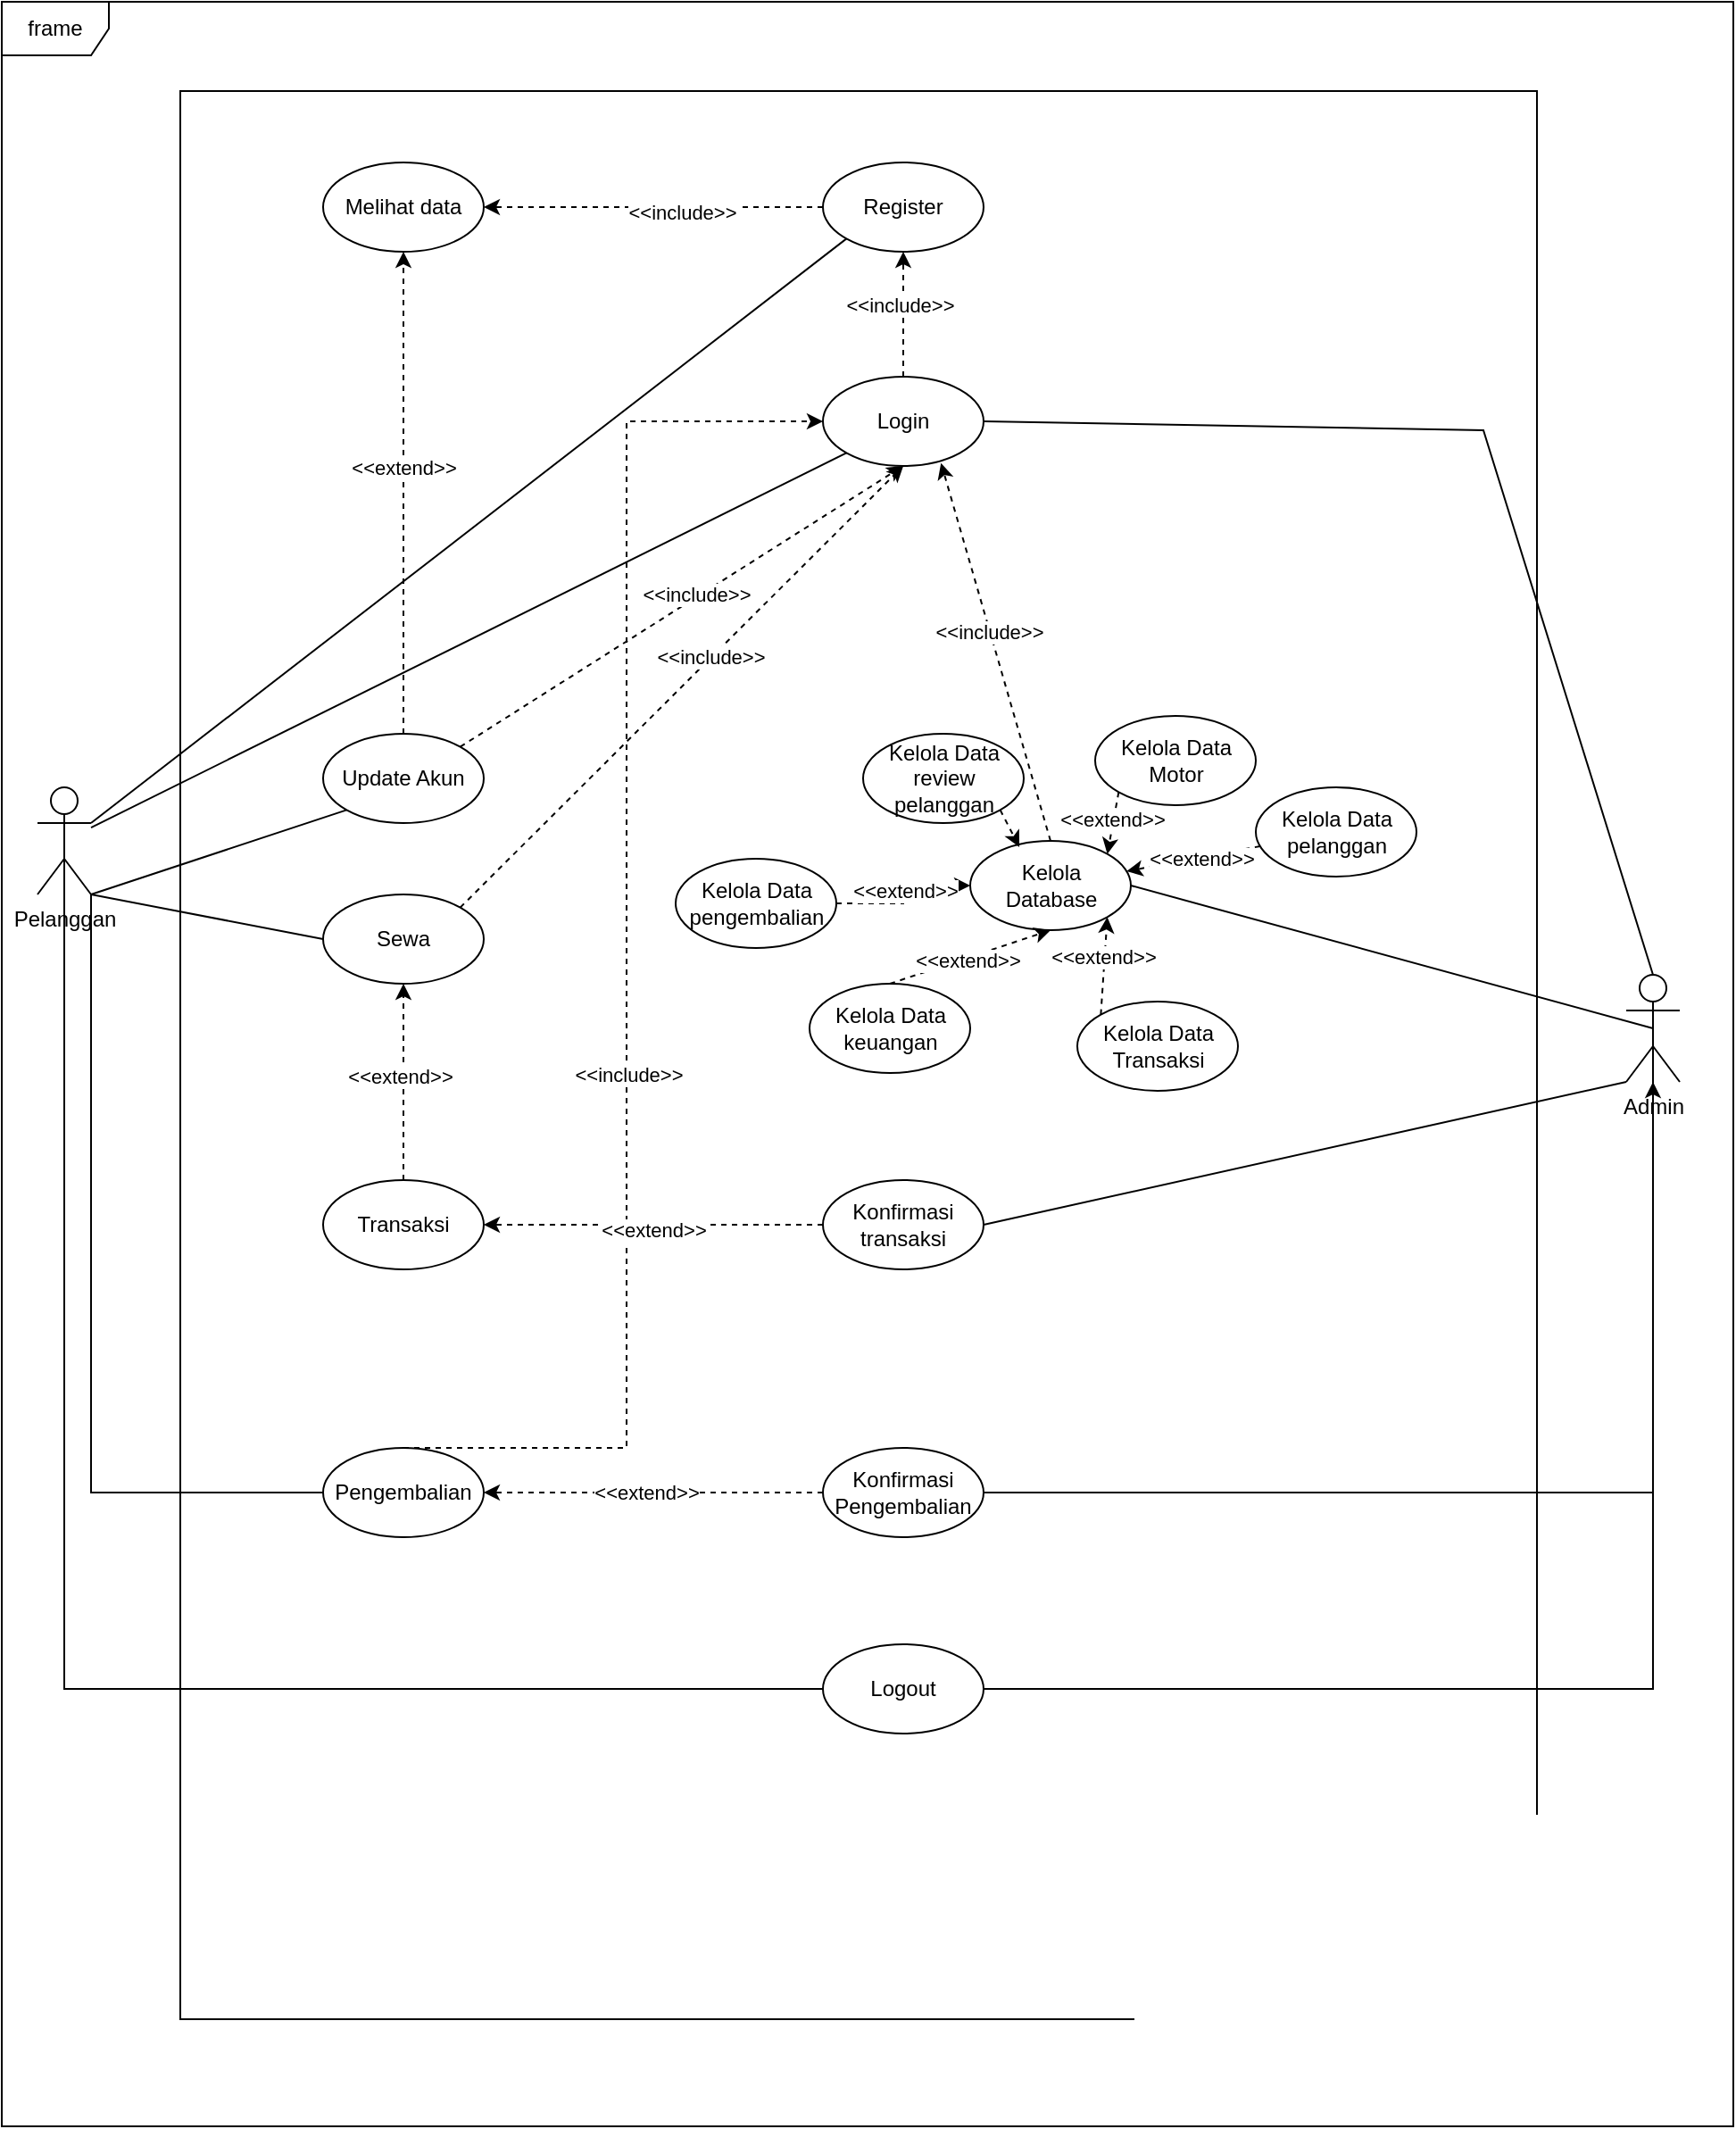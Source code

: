 <mxfile version="24.0.8" type="device">
  <diagram name="Page-1" id="hxpdRI3tjbC8Wo9Y-EgC">
    <mxGraphModel dx="2594" dy="2184" grid="1" gridSize="10" guides="1" tooltips="1" connect="1" arrows="1" fold="1" page="1" pageScale="1" pageWidth="850" pageHeight="1100" math="0" shadow="0">
      <root>
        <mxCell id="0" />
        <mxCell id="1" parent="0" />
        <mxCell id="-FXFX23JRfRhXPaG4-Ew-3" value="" style="rounded=0;whiteSpace=wrap;html=1;" parent="1" vertex="1">
          <mxGeometry x="70" y="-90" width="760" height="1080" as="geometry" />
        </mxCell>
        <mxCell id="-FXFX23JRfRhXPaG4-Ew-1" value="frame" style="shape=umlFrame;whiteSpace=wrap;html=1;pointerEvents=0;" parent="1" vertex="1">
          <mxGeometry x="-30" y="-140" width="970" height="1190" as="geometry" />
        </mxCell>
        <mxCell id="-FXFX23JRfRhXPaG4-Ew-23" style="rounded=0;orthogonalLoop=1;jettySize=auto;html=1;exitX=1;exitY=1;exitDx=0;exitDy=0;exitPerimeter=0;entryX=0;entryY=1;entryDx=0;entryDy=0;endArrow=none;endFill=0;" parent="1" source="-FXFX23JRfRhXPaG4-Ew-4" target="-FXFX23JRfRhXPaG4-Ew-22" edge="1">
          <mxGeometry relative="1" as="geometry" />
        </mxCell>
        <mxCell id="-FXFX23JRfRhXPaG4-Ew-28" style="rounded=0;orthogonalLoop=1;jettySize=auto;html=1;exitX=1;exitY=1;exitDx=0;exitDy=0;exitPerimeter=0;entryX=0;entryY=0.5;entryDx=0;entryDy=0;endArrow=none;endFill=0;" parent="1" source="-FXFX23JRfRhXPaG4-Ew-4" target="-FXFX23JRfRhXPaG4-Ew-27" edge="1">
          <mxGeometry relative="1" as="geometry" />
        </mxCell>
        <mxCell id="krt4qQJrUVbehCx3iExs-2" style="edgeStyle=orthogonalEdgeStyle;rounded=0;orthogonalLoop=1;jettySize=auto;html=1;exitX=1;exitY=1;exitDx=0;exitDy=0;exitPerimeter=0;entryX=0;entryY=0.5;entryDx=0;entryDy=0;endArrow=none;endFill=0;" edge="1" parent="1" source="-FXFX23JRfRhXPaG4-Ew-4" target="krt4qQJrUVbehCx3iExs-1">
          <mxGeometry relative="1" as="geometry" />
        </mxCell>
        <mxCell id="krt4qQJrUVbehCx3iExs-46" style="edgeStyle=orthogonalEdgeStyle;rounded=0;orthogonalLoop=1;jettySize=auto;html=1;exitX=0.5;exitY=0.5;exitDx=0;exitDy=0;exitPerimeter=0;entryX=0;entryY=0.5;entryDx=0;entryDy=0;endArrow=none;endFill=0;" edge="1" parent="1" source="-FXFX23JRfRhXPaG4-Ew-4" target="krt4qQJrUVbehCx3iExs-8">
          <mxGeometry relative="1" as="geometry">
            <Array as="points">
              <mxPoint x="5" y="805" />
            </Array>
          </mxGeometry>
        </mxCell>
        <mxCell id="-FXFX23JRfRhXPaG4-Ew-4" value="Pelanggan" style="shape=umlActor;verticalLabelPosition=bottom;verticalAlign=top;html=1;outlineConnect=0;" parent="1" vertex="1">
          <mxGeometry x="-10" y="300" width="30" height="60" as="geometry" />
        </mxCell>
        <mxCell id="-FXFX23JRfRhXPaG4-Ew-10" style="rounded=0;orthogonalLoop=1;jettySize=auto;html=1;exitX=0.5;exitY=0;exitDx=0;exitDy=0;exitPerimeter=0;startArrow=none;startFill=0;endArrow=none;endFill=0;entryX=1;entryY=0.5;entryDx=0;entryDy=0;" parent="1" source="-FXFX23JRfRhXPaG4-Ew-5" edge="1" target="-FXFX23JRfRhXPaG4-Ew-6">
          <mxGeometry relative="1" as="geometry">
            <mxPoint x="440" y="110" as="targetPoint" />
            <Array as="points">
              <mxPoint x="800" y="100" />
            </Array>
          </mxGeometry>
        </mxCell>
        <mxCell id="krt4qQJrUVbehCx3iExs-28" style="rounded=0;orthogonalLoop=1;jettySize=auto;html=1;exitX=0.5;exitY=0.5;exitDx=0;exitDy=0;exitPerimeter=0;entryX=1;entryY=0.5;entryDx=0;entryDy=0;endArrow=none;endFill=0;" edge="1" parent="1" source="-FXFX23JRfRhXPaG4-Ew-5" target="krt4qQJrUVbehCx3iExs-9">
          <mxGeometry relative="1" as="geometry" />
        </mxCell>
        <mxCell id="krt4qQJrUVbehCx3iExs-40" style="rounded=0;orthogonalLoop=1;jettySize=auto;html=1;exitX=0;exitY=1;exitDx=0;exitDy=0;exitPerimeter=0;entryX=1;entryY=0.5;entryDx=0;entryDy=0;endArrow=none;endFill=0;" edge="1" parent="1" source="-FXFX23JRfRhXPaG4-Ew-5" target="krt4qQJrUVbehCx3iExs-29">
          <mxGeometry relative="1" as="geometry" />
        </mxCell>
        <mxCell id="krt4qQJrUVbehCx3iExs-47" style="edgeStyle=orthogonalEdgeStyle;rounded=0;orthogonalLoop=1;jettySize=auto;html=1;exitX=0.5;exitY=0.5;exitDx=0;exitDy=0;exitPerimeter=0;entryX=1;entryY=0.5;entryDx=0;entryDy=0;endArrow=none;endFill=0;" edge="1" parent="1" source="-FXFX23JRfRhXPaG4-Ew-5" target="krt4qQJrUVbehCx3iExs-8">
          <mxGeometry relative="1" as="geometry">
            <Array as="points">
              <mxPoint x="895" y="805" />
            </Array>
          </mxGeometry>
        </mxCell>
        <mxCell id="-FXFX23JRfRhXPaG4-Ew-5" value="Admin" style="shape=umlActor;verticalLabelPosition=bottom;verticalAlign=top;html=1;outlineConnect=0;" parent="1" vertex="1">
          <mxGeometry x="880" y="405" width="30" height="60" as="geometry" />
        </mxCell>
        <mxCell id="-FXFX23JRfRhXPaG4-Ew-9" style="rounded=0;orthogonalLoop=1;jettySize=auto;html=1;exitX=0;exitY=1;exitDx=0;exitDy=0;endArrow=none;endFill=0;" parent="1" source="-FXFX23JRfRhXPaG4-Ew-6" target="-FXFX23JRfRhXPaG4-Ew-4" edge="1">
          <mxGeometry relative="1" as="geometry" />
        </mxCell>
        <mxCell id="-FXFX23JRfRhXPaG4-Ew-25" style="rounded=0;orthogonalLoop=1;jettySize=auto;html=1;exitX=0.5;exitY=0;exitDx=0;exitDy=0;entryX=0.5;entryY=1;entryDx=0;entryDy=0;dashed=1;" parent="1" source="-FXFX23JRfRhXPaG4-Ew-6" target="-FXFX23JRfRhXPaG4-Ew-11" edge="1">
          <mxGeometry relative="1" as="geometry" />
        </mxCell>
        <mxCell id="-FXFX23JRfRhXPaG4-Ew-26" value="&amp;lt;&amp;lt;include&amp;gt;&amp;gt;" style="edgeLabel;html=1;align=center;verticalAlign=middle;resizable=0;points=[];" parent="-FXFX23JRfRhXPaG4-Ew-25" vertex="1" connectable="0">
          <mxGeometry x="0.157" y="2" relative="1" as="geometry">
            <mxPoint as="offset" />
          </mxGeometry>
        </mxCell>
        <mxCell id="-FXFX23JRfRhXPaG4-Ew-6" value="&lt;div&gt;Login&lt;/div&gt;" style="ellipse;whiteSpace=wrap;html=1;" parent="1" vertex="1">
          <mxGeometry x="430" y="70" width="90" height="50" as="geometry" />
        </mxCell>
        <mxCell id="-FXFX23JRfRhXPaG4-Ew-20" style="rounded=0;orthogonalLoop=1;jettySize=auto;html=1;exitX=0;exitY=0.5;exitDx=0;exitDy=0;entryX=1;entryY=0.5;entryDx=0;entryDy=0;dashed=1;" parent="1" source="-FXFX23JRfRhXPaG4-Ew-11" target="-FXFX23JRfRhXPaG4-Ew-17" edge="1">
          <mxGeometry relative="1" as="geometry" />
        </mxCell>
        <mxCell id="-FXFX23JRfRhXPaG4-Ew-21" value="&amp;lt;&amp;lt;include&amp;gt;&amp;gt;" style="edgeLabel;html=1;align=center;verticalAlign=middle;resizable=0;points=[];" parent="-FXFX23JRfRhXPaG4-Ew-20" vertex="1" connectable="0">
          <mxGeometry x="-0.169" y="3" relative="1" as="geometry">
            <mxPoint as="offset" />
          </mxGeometry>
        </mxCell>
        <mxCell id="-FXFX23JRfRhXPaG4-Ew-11" value="&lt;div&gt;Register&lt;/div&gt;" style="ellipse;whiteSpace=wrap;html=1;" parent="1" vertex="1">
          <mxGeometry x="430" y="-50" width="90" height="50" as="geometry" />
        </mxCell>
        <mxCell id="-FXFX23JRfRhXPaG4-Ew-16" style="rounded=0;orthogonalLoop=1;jettySize=auto;html=1;exitX=1;exitY=0.333;exitDx=0;exitDy=0;exitPerimeter=0;entryX=0;entryY=1;entryDx=0;entryDy=0;endArrow=none;endFill=0;" parent="1" source="-FXFX23JRfRhXPaG4-Ew-4" target="-FXFX23JRfRhXPaG4-Ew-11" edge="1">
          <mxGeometry relative="1" as="geometry" />
        </mxCell>
        <mxCell id="-FXFX23JRfRhXPaG4-Ew-17" value="&lt;div&gt;Melihat data&lt;/div&gt;" style="ellipse;whiteSpace=wrap;html=1;" parent="1" vertex="1">
          <mxGeometry x="150" y="-50" width="90" height="50" as="geometry" />
        </mxCell>
        <mxCell id="-FXFX23JRfRhXPaG4-Ew-32" style="rounded=0;orthogonalLoop=1;jettySize=auto;html=1;exitX=1;exitY=0;exitDx=0;exitDy=0;entryX=0.5;entryY=1;entryDx=0;entryDy=0;dashed=1;" parent="1" source="-FXFX23JRfRhXPaG4-Ew-22" target="-FXFX23JRfRhXPaG4-Ew-6" edge="1">
          <mxGeometry relative="1" as="geometry" />
        </mxCell>
        <mxCell id="-FXFX23JRfRhXPaG4-Ew-34" value="&amp;lt;&amp;lt;include&amp;gt;&amp;gt;" style="edgeLabel;html=1;align=center;verticalAlign=middle;resizable=0;points=[];" parent="-FXFX23JRfRhXPaG4-Ew-32" vertex="1" connectable="0">
          <mxGeometry x="0.07" y="2" relative="1" as="geometry">
            <mxPoint as="offset" />
          </mxGeometry>
        </mxCell>
        <mxCell id="krt4qQJrUVbehCx3iExs-50" style="edgeStyle=orthogonalEdgeStyle;rounded=0;orthogonalLoop=1;jettySize=auto;html=1;entryX=0.5;entryY=1;entryDx=0;entryDy=0;dashed=1;" edge="1" parent="1" source="-FXFX23JRfRhXPaG4-Ew-22" target="-FXFX23JRfRhXPaG4-Ew-17">
          <mxGeometry relative="1" as="geometry" />
        </mxCell>
        <mxCell id="krt4qQJrUVbehCx3iExs-51" value="&amp;lt;&amp;lt;extend&amp;gt;&amp;gt;" style="edgeLabel;html=1;align=center;verticalAlign=middle;resizable=0;points=[];" vertex="1" connectable="0" parent="krt4qQJrUVbehCx3iExs-50">
          <mxGeometry x="0.112" relative="1" as="geometry">
            <mxPoint y="1" as="offset" />
          </mxGeometry>
        </mxCell>
        <mxCell id="-FXFX23JRfRhXPaG4-Ew-22" value="&lt;div&gt;Update Akun&lt;/div&gt;" style="ellipse;whiteSpace=wrap;html=1;" parent="1" vertex="1">
          <mxGeometry x="150" y="270" width="90" height="50" as="geometry" />
        </mxCell>
        <mxCell id="-FXFX23JRfRhXPaG4-Ew-35" style="rounded=0;orthogonalLoop=1;jettySize=auto;html=1;exitX=1;exitY=0;exitDx=0;exitDy=0;dashed=1;entryX=0.5;entryY=1;entryDx=0;entryDy=0;" parent="1" source="-FXFX23JRfRhXPaG4-Ew-27" edge="1" target="-FXFX23JRfRhXPaG4-Ew-6">
          <mxGeometry relative="1" as="geometry">
            <mxPoint x="400" y="130" as="targetPoint" />
          </mxGeometry>
        </mxCell>
        <mxCell id="-FXFX23JRfRhXPaG4-Ew-36" value="&amp;lt;&amp;lt;include&amp;gt;&amp;gt;" style="edgeLabel;html=1;align=center;verticalAlign=middle;resizable=0;points=[];" parent="-FXFX23JRfRhXPaG4-Ew-35" vertex="1" connectable="0">
          <mxGeometry x="0.129" y="1" relative="1" as="geometry">
            <mxPoint as="offset" />
          </mxGeometry>
        </mxCell>
        <mxCell id="-FXFX23JRfRhXPaG4-Ew-27" value="Sewa" style="ellipse;whiteSpace=wrap;html=1;" parent="1" vertex="1">
          <mxGeometry x="150" y="360" width="90" height="50" as="geometry" />
        </mxCell>
        <mxCell id="-FXFX23JRfRhXPaG4-Ew-30" style="edgeStyle=orthogonalEdgeStyle;rounded=0;orthogonalLoop=1;jettySize=auto;html=1;exitX=0.5;exitY=0;exitDx=0;exitDy=0;entryX=0.5;entryY=1;entryDx=0;entryDy=0;dashed=1;" parent="1" source="-FXFX23JRfRhXPaG4-Ew-29" target="-FXFX23JRfRhXPaG4-Ew-27" edge="1">
          <mxGeometry relative="1" as="geometry" />
        </mxCell>
        <mxCell id="-FXFX23JRfRhXPaG4-Ew-31" value="&amp;lt;&amp;lt;extend&amp;gt;&amp;gt;" style="edgeLabel;html=1;align=center;verticalAlign=middle;resizable=0;points=[];" parent="-FXFX23JRfRhXPaG4-Ew-30" vertex="1" connectable="0">
          <mxGeometry x="0.055" y="2" relative="1" as="geometry">
            <mxPoint as="offset" />
          </mxGeometry>
        </mxCell>
        <mxCell id="-FXFX23JRfRhXPaG4-Ew-29" value="&lt;div&gt;Transaksi&lt;/div&gt;" style="ellipse;whiteSpace=wrap;html=1;" parent="1" vertex="1">
          <mxGeometry x="150" y="520" width="90" height="50" as="geometry" />
        </mxCell>
        <mxCell id="krt4qQJrUVbehCx3iExs-44" style="edgeStyle=orthogonalEdgeStyle;rounded=0;orthogonalLoop=1;jettySize=auto;html=1;exitX=0.5;exitY=0;exitDx=0;exitDy=0;entryX=0;entryY=0.5;entryDx=0;entryDy=0;dashed=1;" edge="1" parent="1" source="krt4qQJrUVbehCx3iExs-1" target="-FXFX23JRfRhXPaG4-Ew-6">
          <mxGeometry relative="1" as="geometry">
            <Array as="points">
              <mxPoint x="320" y="670" />
              <mxPoint x="320" y="95" />
              <mxPoint x="425" y="95" />
            </Array>
          </mxGeometry>
        </mxCell>
        <mxCell id="krt4qQJrUVbehCx3iExs-45" value="&amp;lt;&amp;lt;include&amp;gt;&amp;gt;" style="edgeLabel;html=1;align=center;verticalAlign=middle;resizable=0;points=[];" vertex="1" connectable="0" parent="krt4qQJrUVbehCx3iExs-44">
          <mxGeometry x="-0.171" y="-1" relative="1" as="geometry">
            <mxPoint y="1" as="offset" />
          </mxGeometry>
        </mxCell>
        <mxCell id="krt4qQJrUVbehCx3iExs-1" value="&lt;div&gt;Pengembalian&lt;/div&gt;" style="ellipse;whiteSpace=wrap;html=1;" vertex="1" parent="1">
          <mxGeometry x="150" y="670" width="90" height="50" as="geometry" />
        </mxCell>
        <mxCell id="krt4qQJrUVbehCx3iExs-5" value="&amp;lt;&amp;lt;" style="edgeStyle=orthogonalEdgeStyle;rounded=0;orthogonalLoop=1;jettySize=auto;html=1;exitX=0;exitY=0.5;exitDx=0;exitDy=0;dashed=1;" edge="1" parent="1" source="krt4qQJrUVbehCx3iExs-3" target="krt4qQJrUVbehCx3iExs-1">
          <mxGeometry relative="1" as="geometry" />
        </mxCell>
        <mxCell id="krt4qQJrUVbehCx3iExs-6" value="&amp;lt;&amp;lt;extend&amp;gt;&amp;gt;" style="edgeLabel;html=1;align=center;verticalAlign=middle;resizable=0;points=[];" vertex="1" connectable="0" parent="krt4qQJrUVbehCx3iExs-5">
          <mxGeometry x="0.045" relative="1" as="geometry">
            <mxPoint as="offset" />
          </mxGeometry>
        </mxCell>
        <mxCell id="krt4qQJrUVbehCx3iExs-49" style="edgeStyle=orthogonalEdgeStyle;rounded=0;orthogonalLoop=1;jettySize=auto;html=1;exitX=1;exitY=0.5;exitDx=0;exitDy=0;" edge="1" parent="1" source="krt4qQJrUVbehCx3iExs-3" target="-FXFX23JRfRhXPaG4-Ew-5">
          <mxGeometry relative="1" as="geometry" />
        </mxCell>
        <mxCell id="krt4qQJrUVbehCx3iExs-3" value="&lt;div&gt;Konfirmasi&lt;/div&gt;&lt;div&gt;Pengembalian&lt;/div&gt;" style="ellipse;whiteSpace=wrap;html=1;" vertex="1" parent="1">
          <mxGeometry x="430" y="670" width="90" height="50" as="geometry" />
        </mxCell>
        <mxCell id="krt4qQJrUVbehCx3iExs-8" value="&lt;div&gt;Logout&lt;/div&gt;" style="ellipse;whiteSpace=wrap;html=1;" vertex="1" parent="1">
          <mxGeometry x="430" y="780" width="90" height="50" as="geometry" />
        </mxCell>
        <mxCell id="krt4qQJrUVbehCx3iExs-9" value="&lt;div&gt;Kelola Database&lt;/div&gt;" style="ellipse;whiteSpace=wrap;html=1;" vertex="1" parent="1">
          <mxGeometry x="512.5" y="330" width="90" height="50" as="geometry" />
        </mxCell>
        <mxCell id="krt4qQJrUVbehCx3iExs-17" style="rounded=0;orthogonalLoop=1;jettySize=auto;html=1;exitX=0;exitY=1;exitDx=0;exitDy=0;entryX=1;entryY=0;entryDx=0;entryDy=0;dashed=1;" edge="1" parent="1" source="krt4qQJrUVbehCx3iExs-11" target="krt4qQJrUVbehCx3iExs-9">
          <mxGeometry relative="1" as="geometry" />
        </mxCell>
        <mxCell id="krt4qQJrUVbehCx3iExs-23" value="&amp;lt;&amp;lt;extend&amp;gt;&amp;gt;" style="edgeLabel;html=1;align=center;verticalAlign=middle;resizable=0;points=[];" vertex="1" connectable="0" parent="krt4qQJrUVbehCx3iExs-17">
          <mxGeometry x="-0.104" y="-1" relative="1" as="geometry">
            <mxPoint as="offset" />
          </mxGeometry>
        </mxCell>
        <mxCell id="krt4qQJrUVbehCx3iExs-11" value="&lt;div&gt;Kelola Data Motor&lt;/div&gt;" style="ellipse;whiteSpace=wrap;html=1;" vertex="1" parent="1">
          <mxGeometry x="582.5" y="260" width="90" height="50" as="geometry" />
        </mxCell>
        <mxCell id="krt4qQJrUVbehCx3iExs-18" value="" style="rounded=0;orthogonalLoop=1;jettySize=auto;html=1;dashed=1;" edge="1" parent="1" source="krt4qQJrUVbehCx3iExs-12" target="krt4qQJrUVbehCx3iExs-9">
          <mxGeometry relative="1" as="geometry" />
        </mxCell>
        <mxCell id="krt4qQJrUVbehCx3iExs-24" value="&amp;lt;&amp;lt;extend&amp;gt;&amp;gt;" style="edgeLabel;html=1;align=center;verticalAlign=middle;resizable=0;points=[];" vertex="1" connectable="0" parent="krt4qQJrUVbehCx3iExs-18">
          <mxGeometry x="-0.109" relative="1" as="geometry">
            <mxPoint as="offset" />
          </mxGeometry>
        </mxCell>
        <mxCell id="krt4qQJrUVbehCx3iExs-12" value="&lt;div&gt;Kelola Data pelanggan&lt;/div&gt;" style="ellipse;whiteSpace=wrap;html=1;" vertex="1" parent="1">
          <mxGeometry x="672.5" y="300" width="90" height="50" as="geometry" />
        </mxCell>
        <mxCell id="krt4qQJrUVbehCx3iExs-19" style="rounded=0;orthogonalLoop=1;jettySize=auto;html=1;exitX=0;exitY=0;exitDx=0;exitDy=0;entryX=1;entryY=1;entryDx=0;entryDy=0;dashed=1;" edge="1" parent="1" source="krt4qQJrUVbehCx3iExs-13" target="krt4qQJrUVbehCx3iExs-9">
          <mxGeometry relative="1" as="geometry" />
        </mxCell>
        <mxCell id="krt4qQJrUVbehCx3iExs-25" value="&amp;lt;&amp;lt;extend&amp;gt;&amp;gt;" style="edgeLabel;html=1;align=center;verticalAlign=middle;resizable=0;points=[];" vertex="1" connectable="0" parent="krt4qQJrUVbehCx3iExs-19">
          <mxGeometry x="0.185" y="1" relative="1" as="geometry">
            <mxPoint as="offset" />
          </mxGeometry>
        </mxCell>
        <mxCell id="krt4qQJrUVbehCx3iExs-13" value="&lt;div&gt;Kelola Data Transaksi&lt;/div&gt;" style="ellipse;whiteSpace=wrap;html=1;" vertex="1" parent="1">
          <mxGeometry x="572.5" y="420" width="90" height="50" as="geometry" />
        </mxCell>
        <mxCell id="krt4qQJrUVbehCx3iExs-20" style="rounded=0;orthogonalLoop=1;jettySize=auto;html=1;exitX=0.5;exitY=0;exitDx=0;exitDy=0;entryX=0.5;entryY=1;entryDx=0;entryDy=0;dashed=1;" edge="1" parent="1" source="krt4qQJrUVbehCx3iExs-14" target="krt4qQJrUVbehCx3iExs-9">
          <mxGeometry relative="1" as="geometry" />
        </mxCell>
        <mxCell id="krt4qQJrUVbehCx3iExs-26" value="&amp;lt;&amp;lt;extend&amp;gt;&amp;gt;" style="edgeLabel;html=1;align=center;verticalAlign=middle;resizable=0;points=[];" vertex="1" connectable="0" parent="krt4qQJrUVbehCx3iExs-20">
          <mxGeometry x="-0.048" y="-1" relative="1" as="geometry">
            <mxPoint as="offset" />
          </mxGeometry>
        </mxCell>
        <mxCell id="krt4qQJrUVbehCx3iExs-14" value="&lt;div&gt;Kelola Data keuangan&lt;/div&gt;" style="ellipse;whiteSpace=wrap;html=1;" vertex="1" parent="1">
          <mxGeometry x="422.5" y="410" width="90" height="50" as="geometry" />
        </mxCell>
        <mxCell id="krt4qQJrUVbehCx3iExs-21" value="" style="edgeStyle=orthogonalEdgeStyle;rounded=0;orthogonalLoop=1;jettySize=auto;html=1;dashed=1;" edge="1" parent="1" source="krt4qQJrUVbehCx3iExs-15" target="krt4qQJrUVbehCx3iExs-9">
          <mxGeometry relative="1" as="geometry" />
        </mxCell>
        <mxCell id="krt4qQJrUVbehCx3iExs-27" value="&amp;lt;&amp;lt;extend&amp;gt;&amp;gt;" style="edgeLabel;html=1;align=center;verticalAlign=middle;resizable=0;points=[];" vertex="1" connectable="0" parent="krt4qQJrUVbehCx3iExs-21">
          <mxGeometry x="0.062" y="-2" relative="1" as="geometry">
            <mxPoint x="-1" as="offset" />
          </mxGeometry>
        </mxCell>
        <mxCell id="krt4qQJrUVbehCx3iExs-15" value="&lt;div&gt;Kelola Data pengembalian&lt;/div&gt;" style="ellipse;whiteSpace=wrap;html=1;" vertex="1" parent="1">
          <mxGeometry x="347.5" y="340" width="90" height="50" as="geometry" />
        </mxCell>
        <mxCell id="krt4qQJrUVbehCx3iExs-16" value="&lt;div&gt;Kelola Data review pelanggan&lt;/div&gt;" style="ellipse;whiteSpace=wrap;html=1;" vertex="1" parent="1">
          <mxGeometry x="452.5" y="270" width="90" height="50" as="geometry" />
        </mxCell>
        <mxCell id="krt4qQJrUVbehCx3iExs-22" style="rounded=0;orthogonalLoop=1;jettySize=auto;html=1;exitX=1;exitY=1;exitDx=0;exitDy=0;entryX=0.306;entryY=0.069;entryDx=0;entryDy=0;entryPerimeter=0;dashed=1;" edge="1" parent="1" source="krt4qQJrUVbehCx3iExs-16" target="krt4qQJrUVbehCx3iExs-9">
          <mxGeometry relative="1" as="geometry" />
        </mxCell>
        <mxCell id="krt4qQJrUVbehCx3iExs-30" style="rounded=0;orthogonalLoop=1;jettySize=auto;html=1;exitX=0;exitY=0.5;exitDx=0;exitDy=0;entryX=1;entryY=0.5;entryDx=0;entryDy=0;dashed=1;" edge="1" parent="1" source="krt4qQJrUVbehCx3iExs-29" target="-FXFX23JRfRhXPaG4-Ew-29">
          <mxGeometry relative="1" as="geometry" />
        </mxCell>
        <mxCell id="krt4qQJrUVbehCx3iExs-31" value="Text" style="edgeLabel;html=1;align=center;verticalAlign=middle;resizable=0;points=[];" vertex="1" connectable="0" parent="krt4qQJrUVbehCx3iExs-30">
          <mxGeometry x="-0.011" y="2" relative="1" as="geometry">
            <mxPoint as="offset" />
          </mxGeometry>
        </mxCell>
        <mxCell id="krt4qQJrUVbehCx3iExs-32" value="&amp;lt;&amp;lt;extend&amp;gt;&amp;gt;" style="edgeLabel;html=1;align=center;verticalAlign=middle;resizable=0;points=[];" vertex="1" connectable="0" parent="krt4qQJrUVbehCx3iExs-30">
          <mxGeometry x="-0.011" y="3" relative="1" as="geometry">
            <mxPoint x="-1" as="offset" />
          </mxGeometry>
        </mxCell>
        <mxCell id="krt4qQJrUVbehCx3iExs-29" value="&lt;div&gt;Konfirmasi transaksi&lt;/div&gt;" style="ellipse;whiteSpace=wrap;html=1;" vertex="1" parent="1">
          <mxGeometry x="430" y="520" width="90" height="50" as="geometry" />
        </mxCell>
        <mxCell id="krt4qQJrUVbehCx3iExs-33" style="rounded=0;orthogonalLoop=1;jettySize=auto;html=1;exitX=0.5;exitY=0;exitDx=0;exitDy=0;entryX=0.735;entryY=0.967;entryDx=0;entryDy=0;entryPerimeter=0;dashed=1;" edge="1" parent="1" source="krt4qQJrUVbehCx3iExs-9" target="-FXFX23JRfRhXPaG4-Ew-6">
          <mxGeometry relative="1" as="geometry" />
        </mxCell>
        <mxCell id="krt4qQJrUVbehCx3iExs-34" value="&amp;lt;&amp;lt;include&amp;gt;&amp;gt;" style="edgeLabel;html=1;align=center;verticalAlign=middle;resizable=0;points=[];" vertex="1" connectable="0" parent="krt4qQJrUVbehCx3iExs-33">
          <mxGeometry x="0.108" y="1" relative="1" as="geometry">
            <mxPoint as="offset" />
          </mxGeometry>
        </mxCell>
      </root>
    </mxGraphModel>
  </diagram>
</mxfile>
